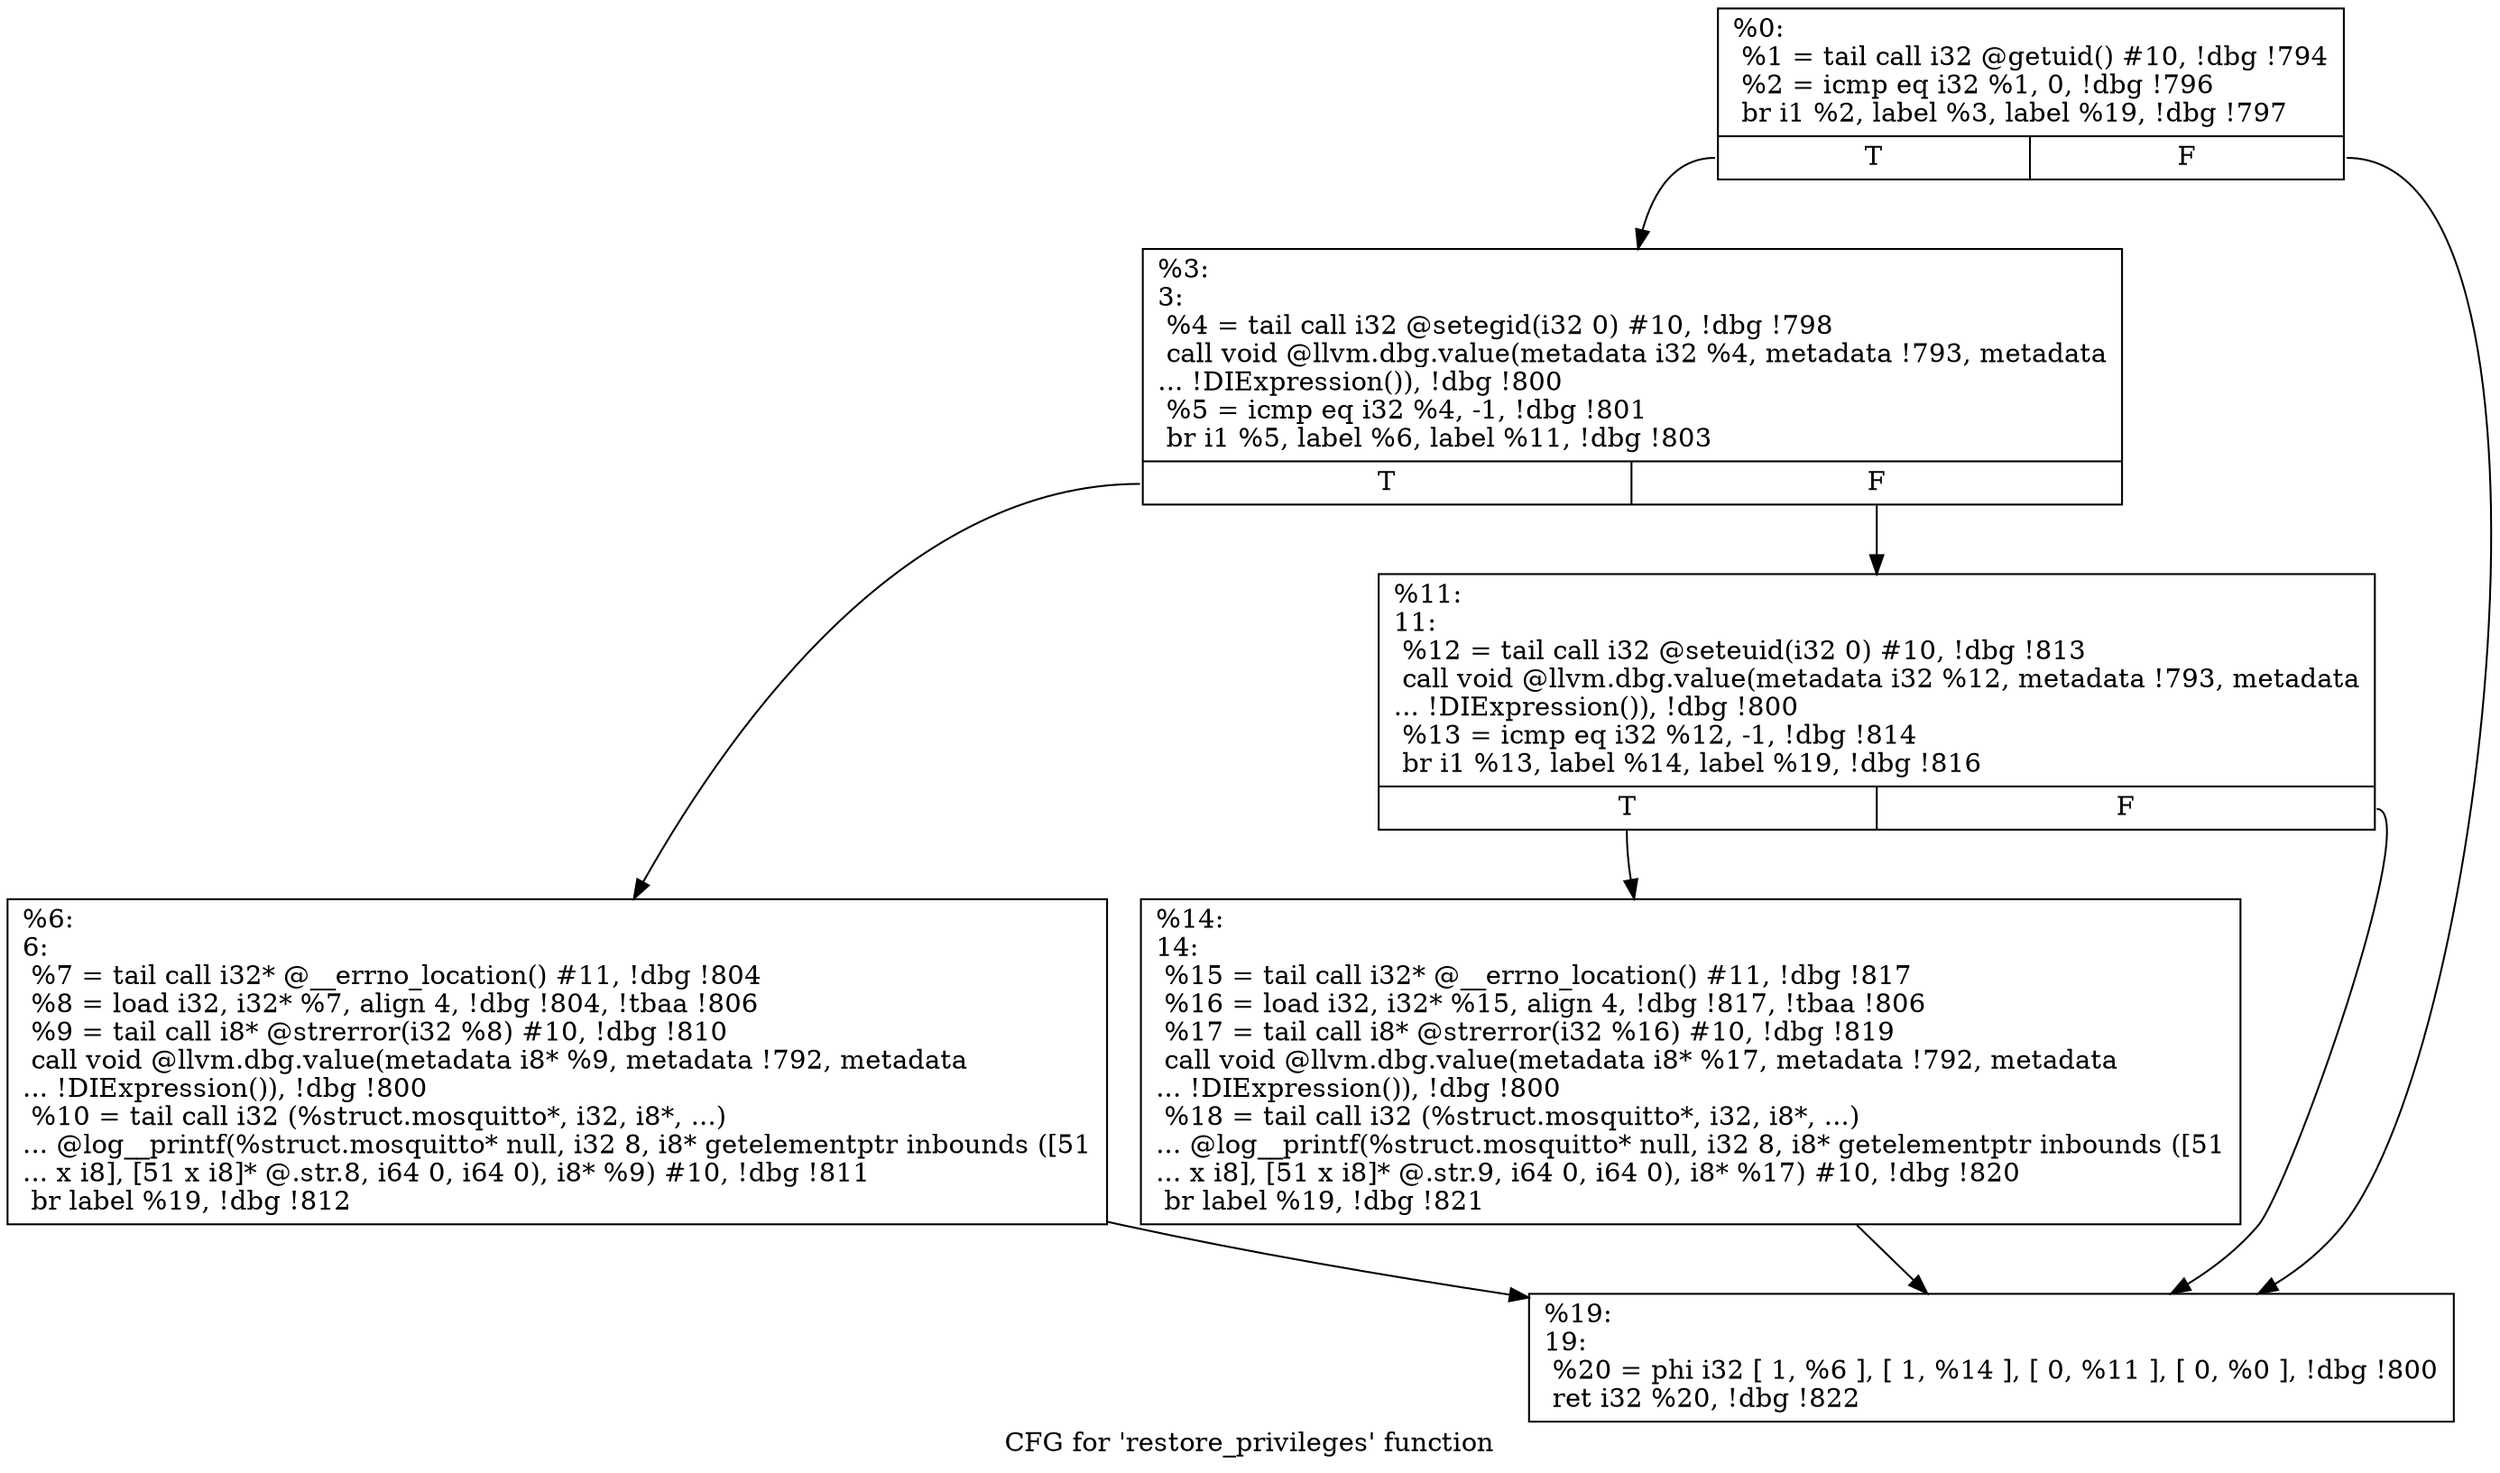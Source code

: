 digraph "CFG for 'restore_privileges' function" {
	label="CFG for 'restore_privileges' function";

	Node0x256f2a0 [shape=record,label="{%0:\l  %1 = tail call i32 @getuid() #10, !dbg !794\l  %2 = icmp eq i32 %1, 0, !dbg !796\l  br i1 %2, label %3, label %19, !dbg !797\l|{<s0>T|<s1>F}}"];
	Node0x256f2a0:s0 -> Node0x2570960;
	Node0x256f2a0:s1 -> Node0x2570aa0;
	Node0x2570960 [shape=record,label="{%3:\l3:                                                \l  %4 = tail call i32 @setegid(i32 0) #10, !dbg !798\l  call void @llvm.dbg.value(metadata i32 %4, metadata !793, metadata\l... !DIExpression()), !dbg !800\l  %5 = icmp eq i32 %4, -1, !dbg !801\l  br i1 %5, label %6, label %11, !dbg !803\l|{<s0>T|<s1>F}}"];
	Node0x2570960:s0 -> Node0x25709b0;
	Node0x2570960:s1 -> Node0x2570a00;
	Node0x25709b0 [shape=record,label="{%6:\l6:                                                \l  %7 = tail call i32* @__errno_location() #11, !dbg !804\l  %8 = load i32, i32* %7, align 4, !dbg !804, !tbaa !806\l  %9 = tail call i8* @strerror(i32 %8) #10, !dbg !810\l  call void @llvm.dbg.value(metadata i8* %9, metadata !792, metadata\l... !DIExpression()), !dbg !800\l  %10 = tail call i32 (%struct.mosquitto*, i32, i8*, ...)\l... @log__printf(%struct.mosquitto* null, i32 8, i8* getelementptr inbounds ([51\l... x i8], [51 x i8]* @.str.8, i64 0, i64 0), i8* %9) #10, !dbg !811\l  br label %19, !dbg !812\l}"];
	Node0x25709b0 -> Node0x2570aa0;
	Node0x2570a00 [shape=record,label="{%11:\l11:                                               \l  %12 = tail call i32 @seteuid(i32 0) #10, !dbg !813\l  call void @llvm.dbg.value(metadata i32 %12, metadata !793, metadata\l... !DIExpression()), !dbg !800\l  %13 = icmp eq i32 %12, -1, !dbg !814\l  br i1 %13, label %14, label %19, !dbg !816\l|{<s0>T|<s1>F}}"];
	Node0x2570a00:s0 -> Node0x2570a50;
	Node0x2570a00:s1 -> Node0x2570aa0;
	Node0x2570a50 [shape=record,label="{%14:\l14:                                               \l  %15 = tail call i32* @__errno_location() #11, !dbg !817\l  %16 = load i32, i32* %15, align 4, !dbg !817, !tbaa !806\l  %17 = tail call i8* @strerror(i32 %16) #10, !dbg !819\l  call void @llvm.dbg.value(metadata i8* %17, metadata !792, metadata\l... !DIExpression()), !dbg !800\l  %18 = tail call i32 (%struct.mosquitto*, i32, i8*, ...)\l... @log__printf(%struct.mosquitto* null, i32 8, i8* getelementptr inbounds ([51\l... x i8], [51 x i8]* @.str.9, i64 0, i64 0), i8* %17) #10, !dbg !820\l  br label %19, !dbg !821\l}"];
	Node0x2570a50 -> Node0x2570aa0;
	Node0x2570aa0 [shape=record,label="{%19:\l19:                                               \l  %20 = phi i32 [ 1, %6 ], [ 1, %14 ], [ 0, %11 ], [ 0, %0 ], !dbg !800\l  ret i32 %20, !dbg !822\l}"];
}
